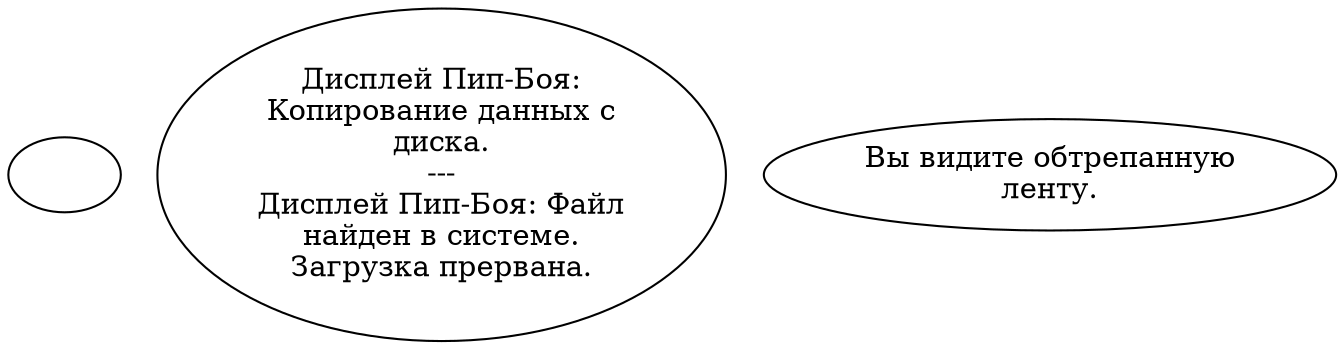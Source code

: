 digraph bispyhol {
  "start" [style=filled       fillcolor="#FFFFFF"       color="#000000"]
  "start" [label=""]
  "use_p_proc" [style=filled       fillcolor="#FFFFFF"       color="#000000"]
  "use_p_proc" [label="Дисплей Пип-Боя:\nКопирование данных с\nдиска.\n---\nДисплей Пип-Боя: Файл\nнайден в системе.\nЗагрузка прервана."]
  "description_p_proc" [style=filled       fillcolor="#FFFFFF"       color="#000000"]
  "description_p_proc" [label="Вы видите обтрепанную\nленту."]
}
